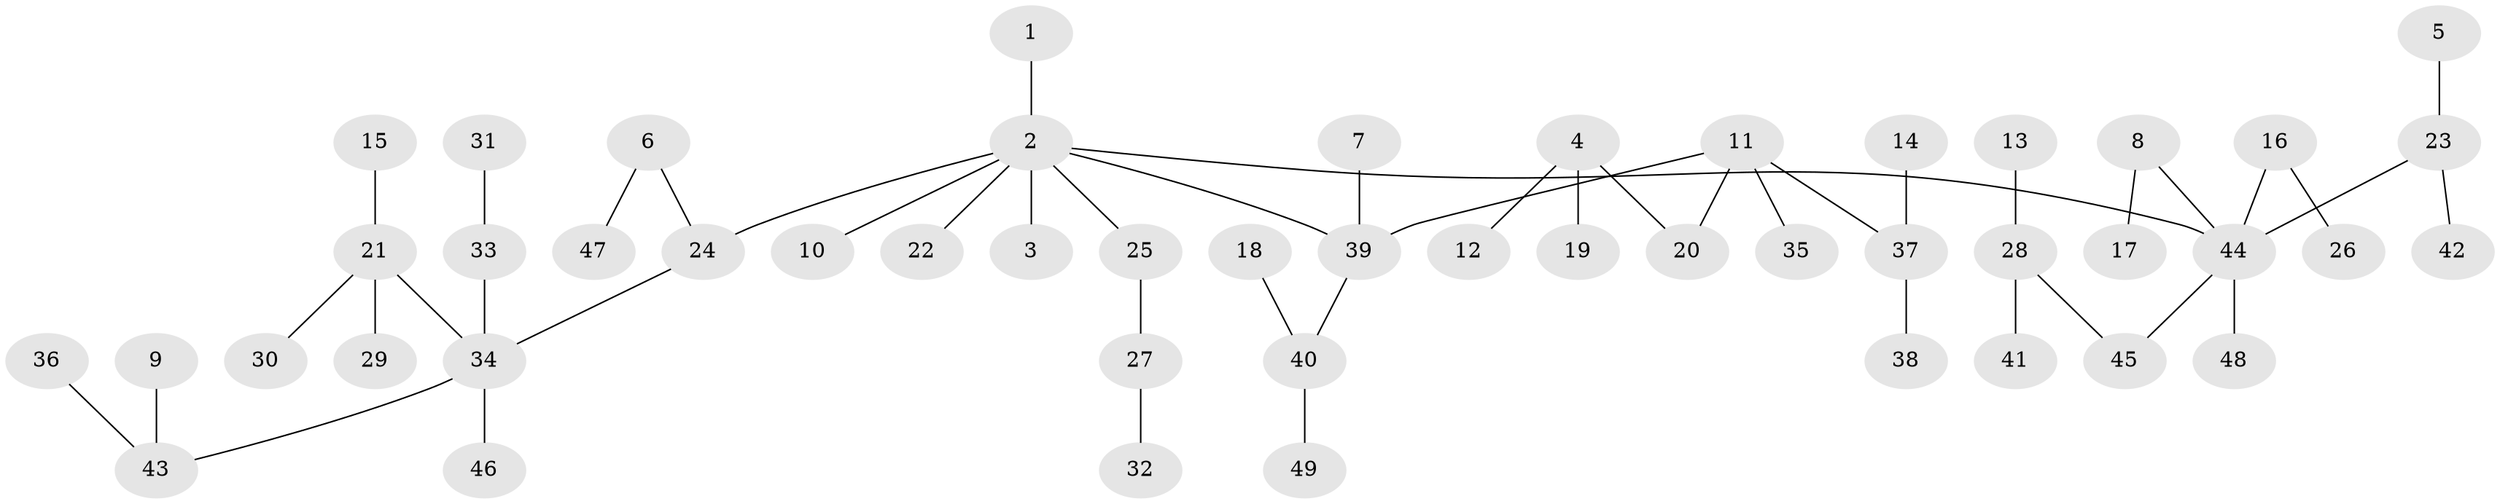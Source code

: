 // original degree distribution, {7: 0.02040816326530612, 4: 0.061224489795918366, 1: 0.5, 3: 0.1326530612244898, 5: 0.04081632653061224, 2: 0.24489795918367346}
// Generated by graph-tools (version 1.1) at 2025/50/03/09/25 03:50:23]
// undirected, 49 vertices, 48 edges
graph export_dot {
graph [start="1"]
  node [color=gray90,style=filled];
  1;
  2;
  3;
  4;
  5;
  6;
  7;
  8;
  9;
  10;
  11;
  12;
  13;
  14;
  15;
  16;
  17;
  18;
  19;
  20;
  21;
  22;
  23;
  24;
  25;
  26;
  27;
  28;
  29;
  30;
  31;
  32;
  33;
  34;
  35;
  36;
  37;
  38;
  39;
  40;
  41;
  42;
  43;
  44;
  45;
  46;
  47;
  48;
  49;
  1 -- 2 [weight=1.0];
  2 -- 3 [weight=1.0];
  2 -- 10 [weight=1.0];
  2 -- 22 [weight=1.0];
  2 -- 24 [weight=1.0];
  2 -- 25 [weight=1.0];
  2 -- 39 [weight=1.0];
  2 -- 44 [weight=1.0];
  4 -- 12 [weight=1.0];
  4 -- 19 [weight=1.0];
  4 -- 20 [weight=1.0];
  5 -- 23 [weight=1.0];
  6 -- 24 [weight=1.0];
  6 -- 47 [weight=1.0];
  7 -- 39 [weight=1.0];
  8 -- 17 [weight=1.0];
  8 -- 44 [weight=1.0];
  9 -- 43 [weight=1.0];
  11 -- 20 [weight=1.0];
  11 -- 35 [weight=1.0];
  11 -- 37 [weight=1.0];
  11 -- 39 [weight=1.0];
  13 -- 28 [weight=1.0];
  14 -- 37 [weight=1.0];
  15 -- 21 [weight=1.0];
  16 -- 26 [weight=1.0];
  16 -- 44 [weight=1.0];
  18 -- 40 [weight=1.0];
  21 -- 29 [weight=1.0];
  21 -- 30 [weight=1.0];
  21 -- 34 [weight=1.0];
  23 -- 42 [weight=1.0];
  23 -- 44 [weight=1.0];
  24 -- 34 [weight=1.0];
  25 -- 27 [weight=1.0];
  27 -- 32 [weight=1.0];
  28 -- 41 [weight=1.0];
  28 -- 45 [weight=1.0];
  31 -- 33 [weight=1.0];
  33 -- 34 [weight=1.0];
  34 -- 43 [weight=1.0];
  34 -- 46 [weight=1.0];
  36 -- 43 [weight=1.0];
  37 -- 38 [weight=1.0];
  39 -- 40 [weight=1.0];
  40 -- 49 [weight=1.0];
  44 -- 45 [weight=1.0];
  44 -- 48 [weight=1.0];
}
